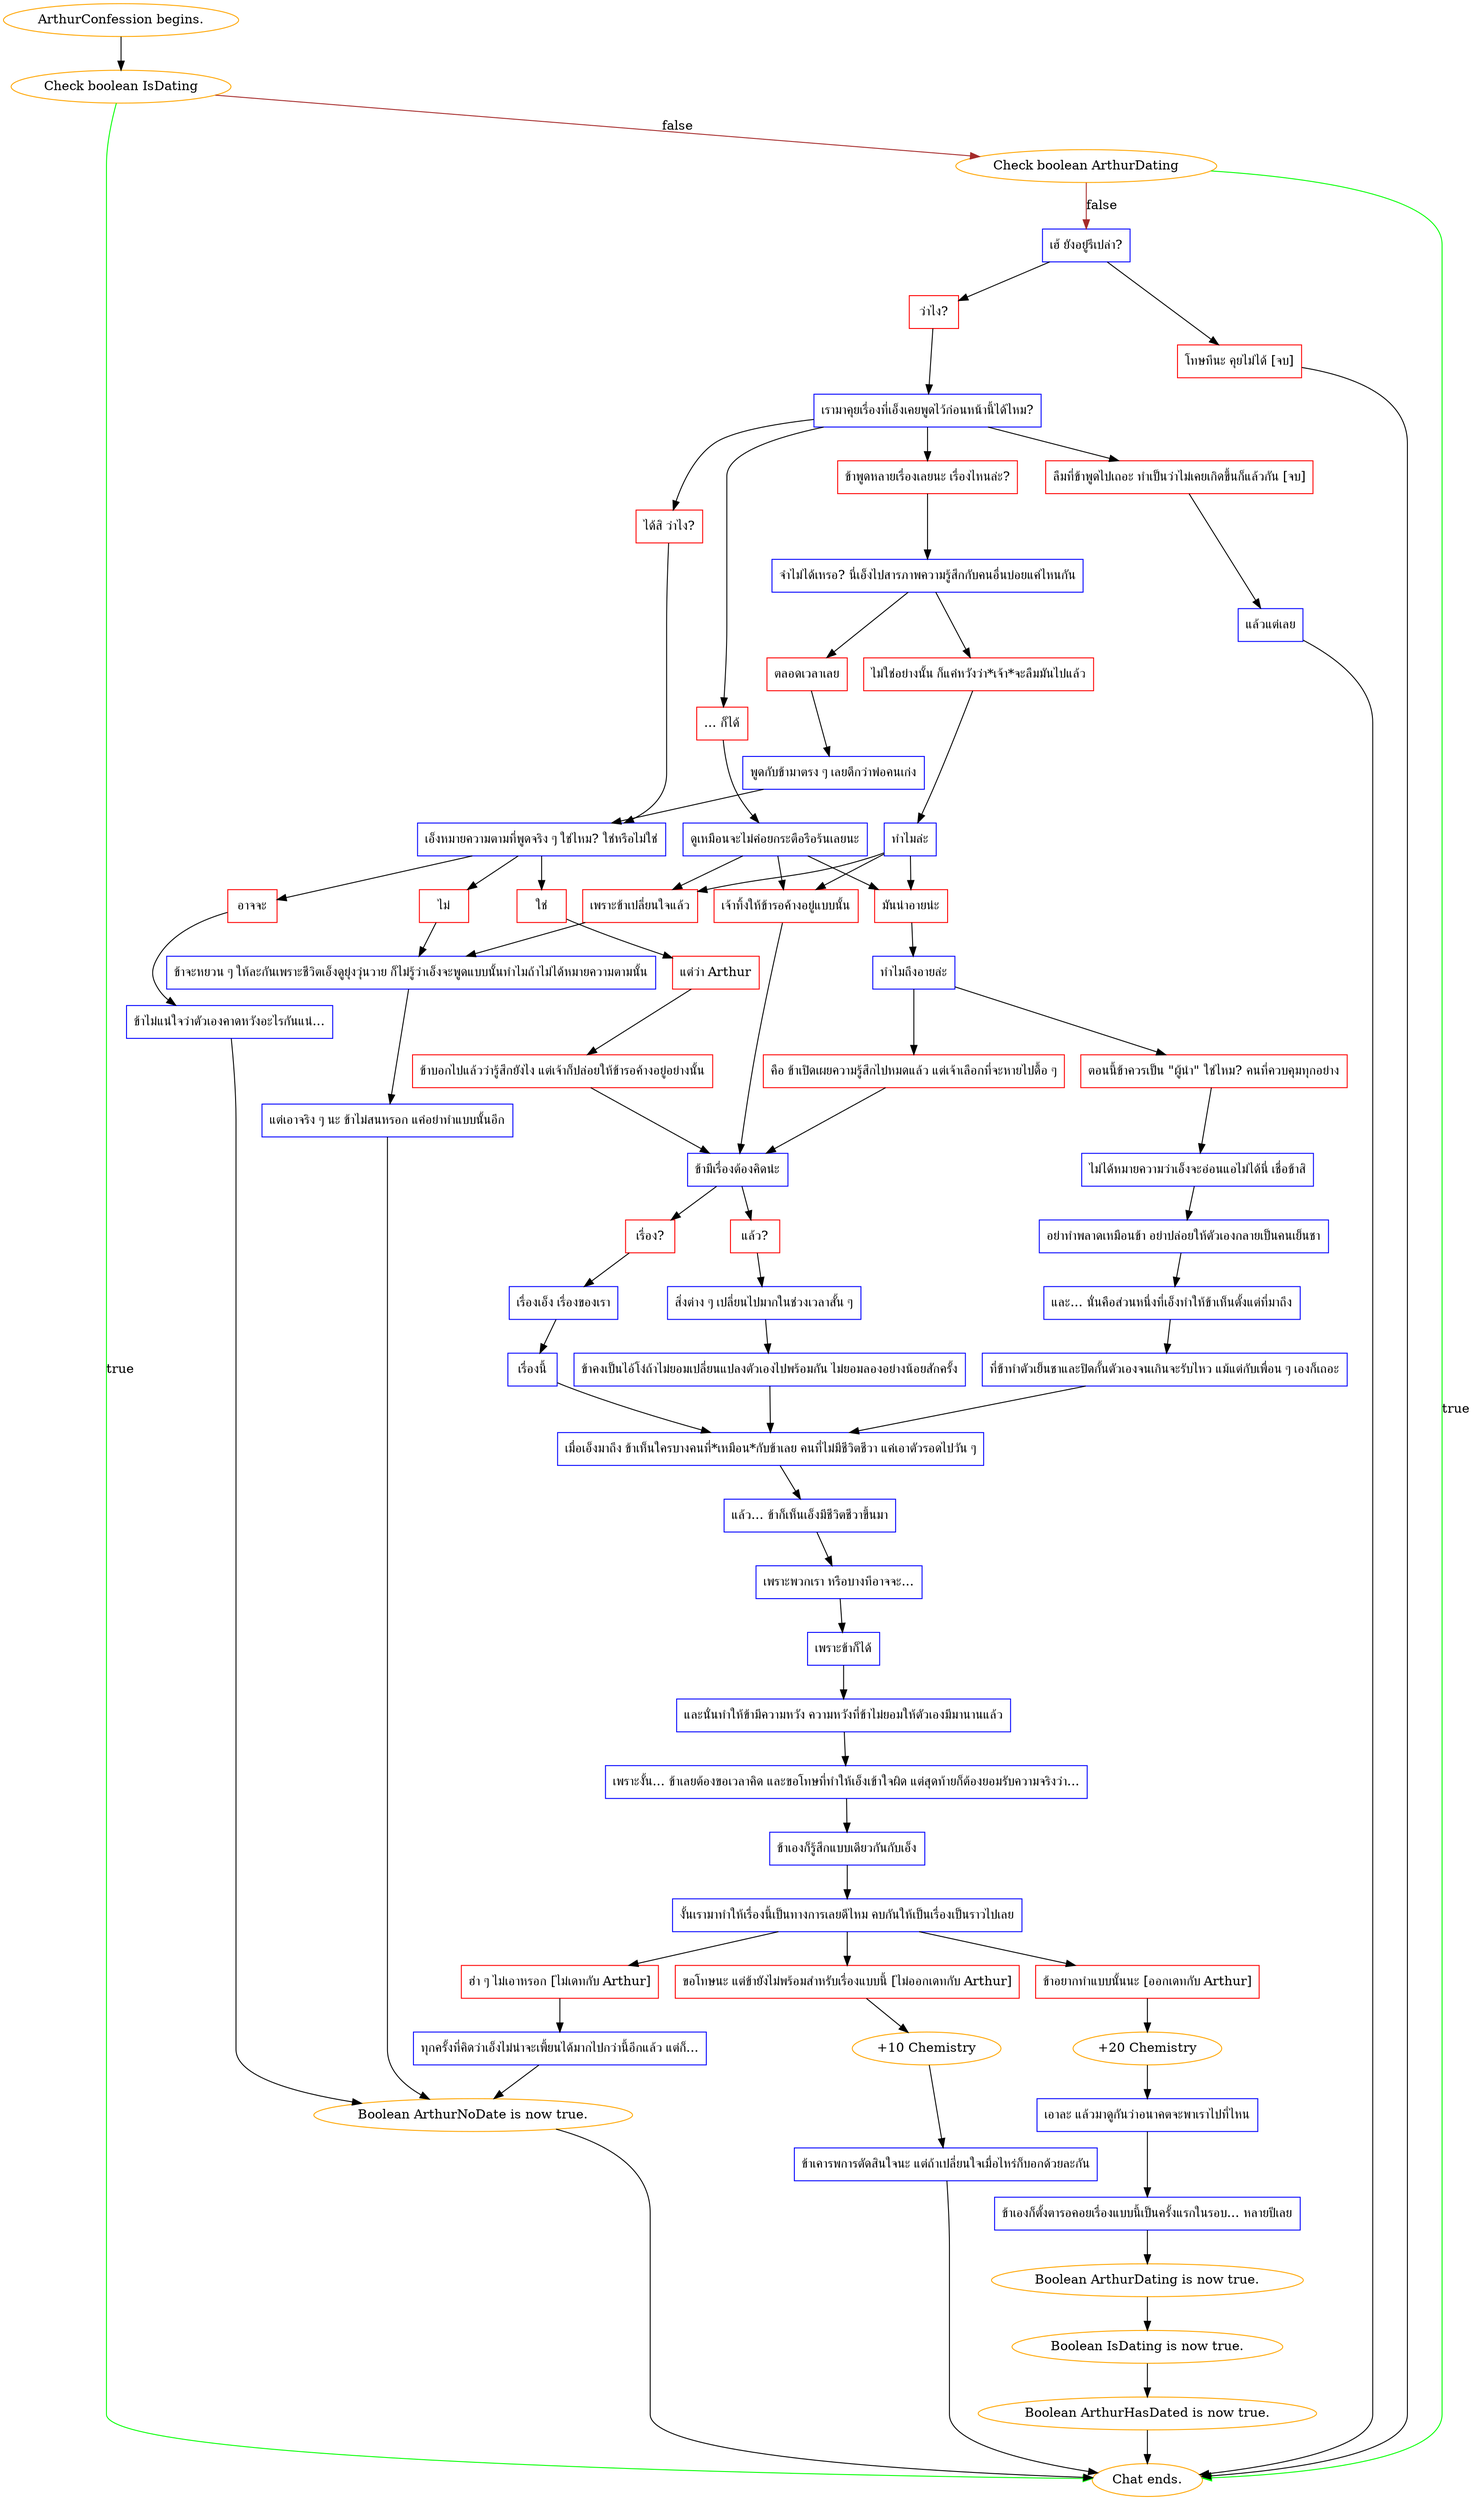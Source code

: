 digraph {
	"ArthurConfession begins." [color=orange];
		"ArthurConfession begins." -> j3952146541;
	j3952146541 [label="Check boolean IsDating",color=orange];
		j3952146541 -> "Chat ends." [label=true,color=green];
		j3952146541 -> j1773280389 [label=false,color=brown];
	"Chat ends." [color=orange];
	j1773280389 [label="Check boolean ArthurDating",color=orange];
		j1773280389 -> "Chat ends." [label=true,color=green];
		j1773280389 -> j2425497115 [label=false,color=brown];
	j2425497115 [label="เฮ้ ยังอยู่รึเปล่า?",shape=box,color=blue];
		j2425497115 -> j2877481351;
		j2425497115 -> j2862443753;
	j2877481351 [label="ว่าไง?",shape=box,color=red];
		j2877481351 -> j492879978;
	j2862443753 [label="โทษทีนะ คุยไม่ได้ [จบ]",shape=box,color=red];
		j2862443753 -> "Chat ends.";
	j492879978 [label="เรามาคุยเรื่องที่เอ็งเคยพูดไว้ก่อนหน้านี้ได้ไหม?",shape=box,color=blue];
		j492879978 -> j2139949496;
		j492879978 -> j799200174;
		j492879978 -> j907464170;
		j492879978 -> j3002129712;
	j2139949496 [label="... ก็ได้",shape=box,color=red];
		j2139949496 -> j2186424764;
	j799200174 [label="ข้าพูดหลายเรื่องเลยนะ เรื่องไหนล่ะ?",shape=box,color=red];
		j799200174 -> j694352352;
	j907464170 [label="ได้สิ ว่าไง?",shape=box,color=red];
		j907464170 -> j1430026180;
	j3002129712 [label="ลืมที่ข้าพูดไปเถอะ ทำเป็นว่าไม่เคยเกิดขึ้นก็แล้วกัน [จบ]",shape=box,color=red];
		j3002129712 -> j1139125027;
	j2186424764 [label="ดูเหมือนจะไม่ค่อยกระตือรือร้นเลยนะ",shape=box,color=blue];
		j2186424764 -> j2834738156;
		j2186424764 -> j1182844706;
		j2186424764 -> j1812676228;
	j694352352 [label="จำไม่ได้เหรอ? นี่เอ็งไปสารภาพความรู้สึกกับคนอื่นบ่อยแค่ไหนกัน",shape=box,color=blue];
		j694352352 -> j452111461;
		j694352352 -> j650632193;
	j1430026180 [label="เอ็งหมายความตามที่พูดจริง ๆ ใช่ไหม? ใช่หรือไม่ใช่",shape=box,color=blue];
		j1430026180 -> j1656621814;
		j1430026180 -> j1018754641;
		j1430026180 -> j275551547;
	j1139125027 [label="แล้วแต่เลย",shape=box,color=blue];
		j1139125027 -> "Chat ends.";
	j2834738156 [label="เพราะข้าเปลี่ยนใจแล้ว",shape=box,color=red];
		j2834738156 -> j3905277004;
	j1182844706 [label="เจ้าทิ้งให้ข้ารอค้างอยู่แบบนั้น",shape=box,color=red];
		j1182844706 -> j2016297576;
	j1812676228 [label="มันน่าอายน่ะ",shape=box,color=red];
		j1812676228 -> j2226876400;
	j452111461 [label="ไม่ใช่อย่างนั้น ก็แค่หวังว่า*เจ้า*จะลืมมันไปแล้ว",shape=box,color=red];
		j452111461 -> j3154531613;
	j650632193 [label="ตลอดเวลาเลย",shape=box,color=red];
		j650632193 -> j1133352274;
	j1656621814 [label="ใช่",shape=box,color=red];
		j1656621814 -> j4058961116;
	j1018754641 [label="ไม่",shape=box,color=red];
		j1018754641 -> j3905277004;
	j275551547 [label="อาจจะ",shape=box,color=red];
		j275551547 -> j2986583133;
	j3905277004 [label="ข้าจะหยวน ๆ ให้ละกันเพราะชีวิตเอ็งดูยุ่งวุ่นวาย ก็ไม่รู้ว่าเอ็งจะพูดแบบนั้นทำไมถ้าไม่ได้หมายความตามนั้น",shape=box,color=blue];
		j3905277004 -> j2488591421;
	j2016297576 [label="ข้ามีเรื่องต้องคิดน่ะ",shape=box,color=blue];
		j2016297576 -> j3274443417;
		j2016297576 -> j2042559045;
	j2226876400 [label="ทำไมถึงอายล่ะ",shape=box,color=blue];
		j2226876400 -> j2879809213;
		j2226876400 -> j539652358;
	j3154531613 [label="ทำไมล่ะ",shape=box,color=blue];
		j3154531613 -> j2834738156;
		j3154531613 -> j1182844706;
		j3154531613 -> j1812676228;
	j1133352274 [label="พูดกับข้ามาตรง ๆ เลยดีกว่าพ่อคนเก่ง",shape=box,color=blue];
		j1133352274 -> j1430026180;
	j4058961116 [label="แต่ว่า Arthur",shape=box,color=red];
		j4058961116 -> j319157159;
	j2986583133 [label="ข้าไม่แน่ใจว่าตัวเองคาดหวังอะไรกันแน่...",shape=box,color=blue];
		j2986583133 -> j2533691464;
	j2488591421 [label="แต่เอาจริง ๆ นะ ข้าไม่สนหรอก แค่อย่าทำแบบนั้นอีก",shape=box,color=blue];
		j2488591421 -> j2533691464;
	j3274443417 [label="เรื่อง?",shape=box,color=red];
		j3274443417 -> j4096133378;
	j2042559045 [label="แล้ว?",shape=box,color=red];
		j2042559045 -> j405384165;
	j2879809213 [label="ตอนนี้ข้าควรเป็น \"ผู้นำ\" ใช่ไหม? คนที่ควบคุมทุกอย่าง",shape=box,color=red];
		j2879809213 -> j560468964;
	j539652358 [label="คือ ข้าเปิดเผยความรู้สึกไปหมดแล้ว แต่เจ้าเลือกที่จะหายไปดื้อ ๆ",shape=box,color=red];
		j539652358 -> j2016297576;
	j319157159 [label="ข้าบอกไปแล้วว่ารู้สึกยังไง แต่เจ้าก็ปล่อยให้ข้ารอค้างอยู่อย่างนั้น",shape=box,color=red];
		j319157159 -> j2016297576;
	j2533691464 [label="Boolean ArthurNoDate is now true.",color=orange];
		j2533691464 -> "Chat ends.";
	j4096133378 [label="เรื่องเอ็ง เรื่องของเรา",shape=box,color=blue];
		j4096133378 -> j2214819877;
	j405384165 [label="สิ่งต่าง ๆ เปลี่ยนไปมากในช่วงเวลาสั้น ๆ",shape=box,color=blue];
		j405384165 -> j458798993;
	j560468964 [label="ไม่ได้หมายความว่าเอ็งจะอ่อนแอไม่ได้นี่ เชื่อข้าสิ",shape=box,color=blue];
		j560468964 -> j4247161975;
	j2214819877 [label="เรื่องนี้",shape=box,color=blue];
		j2214819877 -> j1610014339;
	j458798993 [label="ข้าคงเป็นไอ้โง่ถ้าไม่ยอมเปลี่ยนแปลงตัวเองไปพร้อมกัน ไม่ยอมลองอย่างน้อยสักครั้ง",shape=box,color=blue];
		j458798993 -> j1610014339;
	j4247161975 [label="อย่าทำพลาดเหมือนข้า อย่าปล่อยให้ตัวเองกลายเป็นคนเย็นชา",shape=box,color=blue];
		j4247161975 -> j1561938669;
	j1610014339 [label="เมื่อเอ็งมาถึง ข้าเห็นใครบางคนที่*เหมือน*กับข้าเลย คนที่ไม่มีชีวิตชีวา แค่เอาตัวรอดไปวัน ๆ",shape=box,color=blue];
		j1610014339 -> j953856025;
	j1561938669 [label="และ... นั่นคือส่วนหนึ่งที่เอ็งทำให้ข้าเห็นตั้งแต่ที่มาถึง",shape=box,color=blue];
		j1561938669 -> j852250087;
	j953856025 [label="แล้ว... ข้าก็เห็นเอ็งมีชีวิตชีวาขึ้นมา",shape=box,color=blue];
		j953856025 -> j1846496072;
	j852250087 [label="ที่ข้าทำตัวเย็นชาและปิดกั้นตัวเองจนเกินจะรับไหว แม้แต่กับเพื่อน ๆ เองก็เถอะ",shape=box,color=blue];
		j852250087 -> j1610014339;
	j1846496072 [label="เพราะพวกเรา หรือบางทีอาจจะ...",shape=box,color=blue];
		j1846496072 -> j2858686377;
	j2858686377 [label="เพราะข้าก็ได้",shape=box,color=blue];
		j2858686377 -> j3535718798;
	j3535718798 [label="และนั่นทำให้ข้ามีความหวัง ความหวังที่ข้าไม่ยอมให้ตัวเองมีมานานแล้ว",shape=box,color=blue];
		j3535718798 -> j2097594356;
	j2097594356 [label="เพราะงั้น... ข้าเลยต้องขอเวลาคิด และขอโทษที่ทำให้เอ็งเข้าใจผิด แต่สุดท้ายก็ต้องยอมรับความจริงว่า...",shape=box,color=blue];
		j2097594356 -> j4281074097;
	j4281074097 [label="ข้าเองก็รู้สึกแบบเดียวกันกับเอ็ง",shape=box,color=blue];
		j4281074097 -> j3930964426;
	j3930964426 [label="งั้นเรามาทำให้เรื่องนี้เป็นทางการเลยดีไหม คบกันให้เป็นเรื่องเป็นราวไปเลย",shape=box,color=blue];
		j3930964426 -> j1723851500;
		j3930964426 -> j2726104355;
		j3930964426 -> j1475628094;
	j1723851500 [label="ข้าอยากทำแบบนั้นนะ [ออกเดทกับ Arthur]",shape=box,color=red];
		j1723851500 -> j1092062432;
	j2726104355 [label="ขอโทษนะ แต่ข้ายังไม่พร้อมสำหรับเรื่องแบบนี้ [ไม่ออกเดทกับ Arthur]",shape=box,color=red];
		j2726104355 -> j635321694;
	j1475628094 [label="ฮ่า ๆ ไม่เอาหรอก [ไม่เดทกับ Arthur]",shape=box,color=red];
		j1475628094 -> j2646022748;
	j1092062432 [label="+20 Chemistry",color=orange];
		j1092062432 -> j3299126855;
	j635321694 [label="+10 Chemistry",color=orange];
		j635321694 -> j647594450;
	j2646022748 [label="ทุกครั้งที่คิดว่าเอ็งไม่น่าจะเพี้ยนได้มากไปกว่านี้อีกแล้ว แต่ก็...",shape=box,color=blue];
		j2646022748 -> j2533691464;
	j3299126855 [label="เอาละ แล้วมาดูกันว่าอนาคตจะพาเราไปที่ไหน",shape=box,color=blue];
		j3299126855 -> j4185574742;
	j647594450 [label="ข้าเคารพการตัดสินใจนะ แต่ถ้าเปลี่ยนใจเมื่อไหร่ก็บอกด้วยละกัน",shape=box,color=blue];
		j647594450 -> "Chat ends.";
	j4185574742 [label="ข้าเองก็ตั้งตารอคอยเรื่องแบบนี้เป็นครั้งแรกในรอบ... หลายปีเลย",shape=box,color=blue];
		j4185574742 -> j3371696257;
	j3371696257 [label="Boolean ArthurDating is now true.",color=orange];
		j3371696257 -> j3139269659;
	j3139269659 [label="Boolean IsDating is now true.",color=orange];
		j3139269659 -> j3103123730;
	j3103123730 [label="Boolean ArthurHasDated is now true.",color=orange];
		j3103123730 -> "Chat ends.";
}
